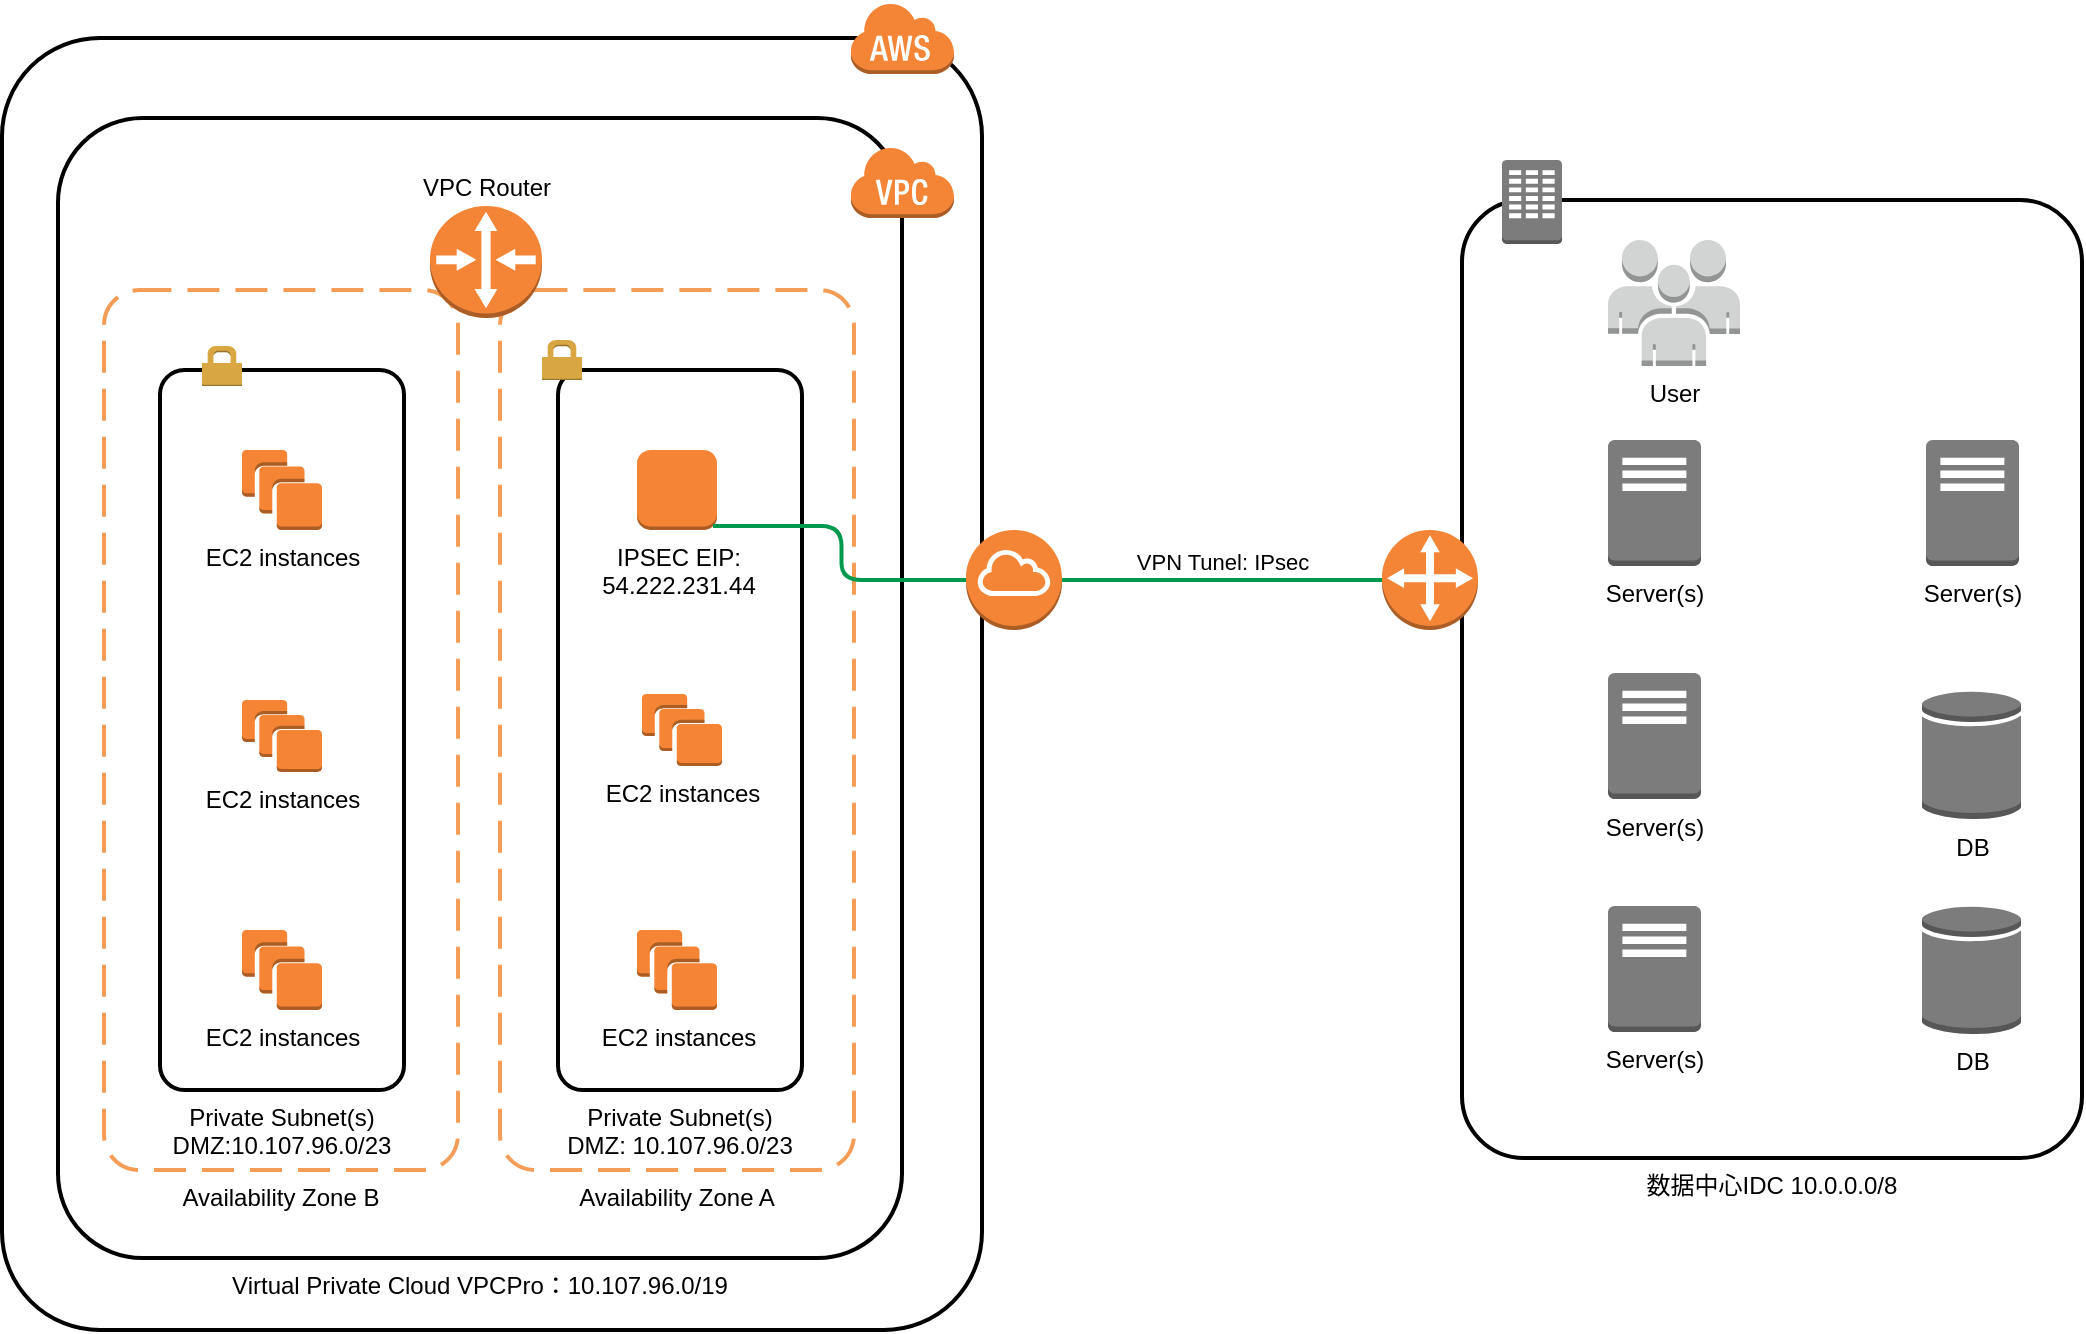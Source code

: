 <mxfile version="10.7.7" type="github"><diagram id="NiciWhjrkqAbGejq3HG0" name="AWS"><mxGraphModel dx="1680" dy="928" grid="1" gridSize="10" guides="1" tooltips="1" connect="1" arrows="1" fold="1" page="1" pageScale="1" pageWidth="1169" pageHeight="827" math="0" shadow="0"><root><mxCell id="0"/><mxCell id="1" parent="0"/><mxCell id="6rC6OnL8kGDxDYqGBubR-14" value="Private Subnet(s)&#10;DMZ:10.107.96.0/23&#10;&#10;" style="rounded=1;arcSize=10;dashed=0;strokeColor=#000000;fillColor=none;gradientColor=none;strokeWidth=2;labelPosition=center;verticalLabelPosition=bottom;align=center;verticalAlign=top;" parent="1" vertex="1"><mxGeometry x="119" y="246" width="122" height="360" as="geometry"/></mxCell><mxCell id="6rC6OnL8kGDxDYqGBubR-33" value="" style="rounded=1;arcSize=10;dashed=0;strokeColor=#000000;fillColor=none;gradientColor=none;strokeWidth=2;direction=east;" parent="1" vertex="1"><mxGeometry x="40" y="80" width="490" height="646" as="geometry"/></mxCell><mxCell id="6rC6OnL8kGDxDYqGBubR-31" value="Virtual Private Cloud VPCPro：10.107.96.0/19" style="rounded=1;arcSize=10;dashed=0;strokeColor=#000000;fillColor=none;gradientColor=none;strokeWidth=2;labelPosition=center;verticalLabelPosition=bottom;align=center;verticalAlign=top;" parent="1" vertex="1"><mxGeometry x="68" y="120" width="422" height="570" as="geometry"/></mxCell><mxCell id="6rC6OnL8kGDxDYqGBubR-29" value="Availability Zone A&#10;&#10;" style="rounded=1;arcSize=10;dashed=1;strokeColor=#F59D56;fillColor=none;gradientColor=none;dashPattern=8 4;strokeWidth=2;labelPosition=center;verticalLabelPosition=bottom;align=center;verticalAlign=top;" parent="1" vertex="1"><mxGeometry x="289" y="206" width="177" height="440" as="geometry"/></mxCell><mxCell id="6rC6OnL8kGDxDYqGBubR-24" value="Availability Zone B" style="rounded=1;arcSize=10;dashed=1;strokeColor=#F59D56;fillColor=none;gradientColor=none;dashPattern=8 4;strokeWidth=2;labelPosition=center;verticalLabelPosition=bottom;align=center;verticalAlign=top;" parent="1" vertex="1"><mxGeometry x="91" y="206" width="177" height="440" as="geometry"/></mxCell><mxCell id="6rC6OnL8kGDxDYqGBubR-16" value="Private Subnet(s)&#10;DMZ: 10.107.96.0/23&#10;&#10;" style="rounded=1;arcSize=10;dashed=0;strokeColor=#000000;fillColor=none;gradientColor=none;strokeWidth=2;labelPosition=center;verticalLabelPosition=bottom;align=center;verticalAlign=top;" parent="1" vertex="1"><mxGeometry x="318" y="246" width="122" height="360" as="geometry"/></mxCell><mxCell id="6rC6OnL8kGDxDYqGBubR-6" value="" style="outlineConnect=0;dashed=0;verticalLabelPosition=bottom;verticalAlign=top;align=center;html=1;shape=mxgraph.aws3.internet_gateway;fillColor=#F58536;gradientColor=none;" parent="1" vertex="1"><mxGeometry x="522" y="326" width="48" height="50" as="geometry"/></mxCell><mxCell id="6rC6OnL8kGDxDYqGBubR-8" value="&lt;span&gt;EC2 instances&lt;/span&gt;&lt;br&gt;" style="outlineConnect=0;dashed=0;verticalLabelPosition=bottom;verticalAlign=top;align=center;html=1;shape=mxgraph.aws3.instances;fillColor=#F58534;gradientColor=none;" parent="1" vertex="1"><mxGeometry x="160" y="411" width="40" height="36" as="geometry"/></mxCell><mxCell id="6rC6OnL8kGDxDYqGBubR-9" value="&lt;span&gt;EC2 instances&lt;/span&gt;&lt;br&gt;" style="outlineConnect=0;dashed=0;verticalLabelPosition=bottom;verticalAlign=top;align=center;html=1;shape=mxgraph.aws3.instances;fillColor=#F58534;gradientColor=none;" parent="1" vertex="1"><mxGeometry x="160" y="286" width="40" height="40" as="geometry"/></mxCell><mxCell id="6rC6OnL8kGDxDYqGBubR-10" value="&lt;span&gt;EC2 instances&lt;/span&gt;&lt;br&gt;" style="outlineConnect=0;dashed=0;verticalLabelPosition=bottom;verticalAlign=top;align=center;html=1;shape=mxgraph.aws3.instances;fillColor=#F58534;gradientColor=none;" parent="1" vertex="1"><mxGeometry x="360" y="408" width="40" height="36" as="geometry"/></mxCell><mxCell id="6rC6OnL8kGDxDYqGBubR-11" value="&lt;span&gt;EC2 instances&lt;/span&gt;&lt;br&gt;" style="outlineConnect=0;dashed=0;verticalLabelPosition=bottom;verticalAlign=top;align=center;html=1;shape=mxgraph.aws3.instances;fillColor=#F58534;gradientColor=none;" parent="1" vertex="1"><mxGeometry x="357.5" y="526" width="40" height="40" as="geometry"/></mxCell><mxCell id="6rC6OnL8kGDxDYqGBubR-12" value="&lt;span&gt;EC2 instances&lt;/span&gt;&lt;br&gt;" style="outlineConnect=0;dashed=0;verticalLabelPosition=bottom;verticalAlign=top;align=center;html=1;shape=mxgraph.aws3.instances;fillColor=#F58534;gradientColor=none;" parent="1" vertex="1"><mxGeometry x="160" y="526" width="40" height="40" as="geometry"/></mxCell><mxCell id="6rC6OnL8kGDxDYqGBubR-13" value="&lt;span&gt;IPSEC EIP:&lt;/span&gt;&lt;br&gt;&lt;span&gt;54.222.231.44&lt;br&gt;&lt;br&gt;&lt;/span&gt;" style="outlineConnect=0;dashed=0;verticalLabelPosition=bottom;verticalAlign=top;align=center;html=1;shape=mxgraph.aws3.instance;fillColor=#F58534;gradientColor=none;" parent="1" vertex="1"><mxGeometry x="357.5" y="286" width="40" height="40" as="geometry"/></mxCell><mxCell id="6rC6OnL8kGDxDYqGBubR-15" value="" style="dashed=0;html=1;shape=mxgraph.aws3.permissions;fillColor=#D9A741;gradientColor=none;dashed=0;" parent="1" vertex="1"><mxGeometry x="140" y="234" width="20" height="20" as="geometry"/></mxCell><mxCell id="6rC6OnL8kGDxDYqGBubR-17" value="" style="dashed=0;html=1;shape=mxgraph.aws3.permissions;fillColor=#D9A741;gradientColor=none;dashed=0;" parent="1" vertex="1"><mxGeometry x="310" y="231" width="20" height="20" as="geometry"/></mxCell><mxCell id="6rC6OnL8kGDxDYqGBubR-4" value="VPC Router" style="outlineConnect=0;dashed=0;verticalLabelPosition=top;verticalAlign=bottom;align=center;html=1;shape=mxgraph.aws3.router;fillColor=#F58536;gradientColor=none;labelPosition=center;" parent="1" vertex="1"><mxGeometry x="254" y="164" width="56" height="56" as="geometry"/></mxCell><mxCell id="6rC6OnL8kGDxDYqGBubR-32" value="" style="dashed=0;html=1;shape=mxgraph.aws3.virtual_private_cloud;fillColor=#F58536;gradientColor=none;dashed=0;" parent="1" vertex="1"><mxGeometry x="464" y="134" width="52" height="36" as="geometry"/></mxCell><mxCell id="6rC6OnL8kGDxDYqGBubR-37" value="数据中心IDC 10.0.0.0/8" style="rounded=1;arcSize=10;dashed=0;strokeColor=#000000;fillColor=none;gradientColor=none;strokeWidth=2;labelPosition=center;verticalLabelPosition=bottom;align=center;verticalAlign=top;" parent="1" vertex="1"><mxGeometry x="770" y="161" width="310" height="479" as="geometry"/></mxCell><mxCell id="6rC6OnL8kGDxDYqGBubR-38" value="" style="dashed=0;html=1;shape=mxgraph.aws3.corporate_data_center;fillColor=#7D7C7C;gradientColor=none;dashed=0;" parent="1" vertex="1"><mxGeometry x="790" y="141" width="30" height="42" as="geometry"/></mxCell><mxCell id="6rC6OnL8kGDxDYqGBubR-40" value="DB" style="outlineConnect=0;dashed=0;verticalLabelPosition=bottom;verticalAlign=top;align=center;html=1;shape=mxgraph.aws3.generic_database;fillColor=#7D7C7C;gradientColor=none;" parent="1" vertex="1"><mxGeometry x="1000" y="513.5" width="49.5" height="64.5" as="geometry"/></mxCell><mxCell id="6rC6OnL8kGDxDYqGBubR-41" value="User" style="outlineConnect=0;dashed=0;verticalLabelPosition=bottom;verticalAlign=top;align=center;html=1;shape=mxgraph.aws3.users;fillColor=#D2D3D3;gradientColor=none;" parent="1" vertex="1"><mxGeometry x="843" y="181" width="66" height="63" as="geometry"/></mxCell><mxCell id="6rC6OnL8kGDxDYqGBubR-42" value="DB" style="outlineConnect=0;dashed=0;verticalLabelPosition=bottom;verticalAlign=top;align=center;html=1;shape=mxgraph.aws3.generic_database;fillColor=#7D7C7C;gradientColor=none;" parent="1" vertex="1"><mxGeometry x="1000" y="406" width="49.5" height="64.5" as="geometry"/></mxCell><mxCell id="6rC6OnL8kGDxDYqGBubR-45" value="Server(s)" style="outlineConnect=0;dashed=0;verticalLabelPosition=bottom;verticalAlign=top;align=center;html=1;shape=mxgraph.aws3.traditional_server;fillColor=#7D7C7C;gradientColor=none;" parent="1" vertex="1"><mxGeometry x="1002" y="281" width="46.5" height="63" as="geometry"/></mxCell><mxCell id="6rC6OnL8kGDxDYqGBubR-34" value="" style="dashed=0;html=1;shape=mxgraph.aws3.cloud;fillColor=#F58536;gradientColor=none;dashed=0;" parent="1" vertex="1"><mxGeometry x="464" y="62" width="52" height="36" as="geometry"/></mxCell><mxCell id="6rC6OnL8kGDxDYqGBubR-47" value="Server(s)" style="outlineConnect=0;dashed=0;verticalLabelPosition=bottom;verticalAlign=top;align=center;html=1;shape=mxgraph.aws3.traditional_server;fillColor=#7D7C7C;gradientColor=none;" parent="1" vertex="1"><mxGeometry x="843" y="514" width="46.5" height="63" as="geometry"/></mxCell><mxCell id="6rC6OnL8kGDxDYqGBubR-48" value="Server(s)" style="outlineConnect=0;dashed=0;verticalLabelPosition=bottom;verticalAlign=top;align=center;html=1;shape=mxgraph.aws3.traditional_server;fillColor=#7D7C7C;gradientColor=none;" parent="1" vertex="1"><mxGeometry x="843" y="397.5" width="46.5" height="63" as="geometry"/></mxCell><mxCell id="6rC6OnL8kGDxDYqGBubR-49" value="Server(s)" style="outlineConnect=0;dashed=0;verticalLabelPosition=bottom;verticalAlign=top;align=center;html=1;shape=mxgraph.aws3.traditional_server;fillColor=#7D7C7C;gradientColor=none;" parent="1" vertex="1"><mxGeometry x="843" y="281" width="46.5" height="63" as="geometry"/></mxCell><mxCell id="6rC6OnL8kGDxDYqGBubR-52" value="" style="endArrow=none;html=1;exitX=0.95;exitY=0.95;exitDx=0;exitDy=0;exitPerimeter=0;entryX=0;entryY=0.5;entryDx=0;entryDy=0;entryPerimeter=0;edgeStyle=orthogonalEdgeStyle;strokeColor=#00994D;strokeWidth=2;" parent="1" source="6rC6OnL8kGDxDYqGBubR-13" target="6rC6OnL8kGDxDYqGBubR-6" edge="1"><mxGeometry width="50" height="50" relative="1" as="geometry"><mxPoint x="580" y="440" as="sourcePoint"/><mxPoint x="690" y="430" as="targetPoint"/></mxGeometry></mxCell><mxCell id="6rC6OnL8kGDxDYqGBubR-5" value="" style="outlineConnect=0;dashed=0;verticalLabelPosition=bottom;verticalAlign=top;align=center;html=1;shape=mxgraph.aws3.customer_gateway;fillColor=#F58536;gradientColor=none;" parent="1" vertex="1"><mxGeometry x="730" y="326" width="48" height="50" as="geometry"/></mxCell><mxCell id="6rC6OnL8kGDxDYqGBubR-55" value="VPN Tunel: IPsec" style="endArrow=none;html=1;strokeColor=#00994D;fillColor=#00994D;entryX=0;entryY=0.5;entryDx=0;entryDy=0;entryPerimeter=0;exitX=1;exitY=0.5;exitDx=0;exitDy=0;exitPerimeter=0;fontStyle=0;fontSize=11;strokeWidth=2;labelPosition=center;verticalLabelPosition=top;align=center;verticalAlign=bottom;" parent="1" source="6rC6OnL8kGDxDYqGBubR-6" target="6rC6OnL8kGDxDYqGBubR-5" edge="1"><mxGeometry width="50" height="50" relative="1" as="geometry"><mxPoint x="580" y="370" as="sourcePoint"/><mxPoint x="670" y="350" as="targetPoint"/></mxGeometry></mxCell></root></mxGraphModel></diagram></mxfile>
